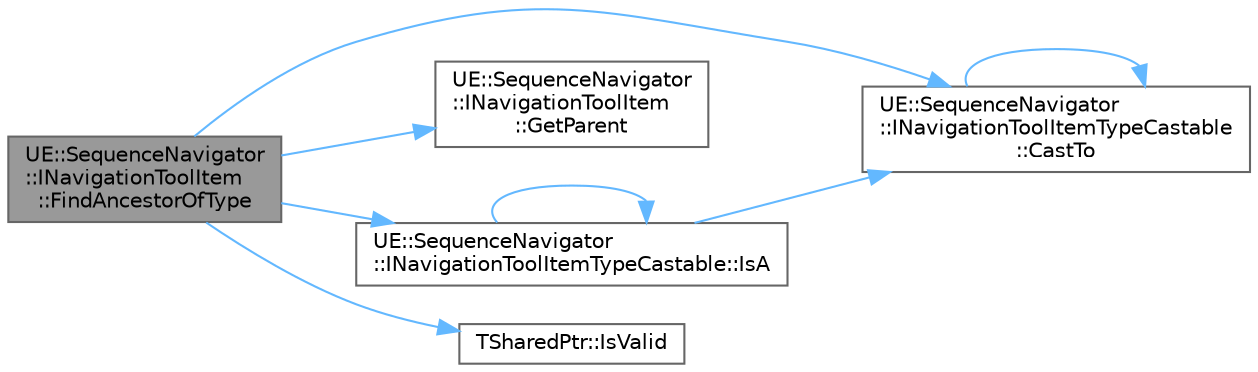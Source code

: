 digraph "UE::SequenceNavigator::INavigationToolItem::FindAncestorOfType"
{
 // INTERACTIVE_SVG=YES
 // LATEX_PDF_SIZE
  bgcolor="transparent";
  edge [fontname=Helvetica,fontsize=10,labelfontname=Helvetica,labelfontsize=10];
  node [fontname=Helvetica,fontsize=10,shape=box,height=0.2,width=0.4];
  rankdir="LR";
  Node1 [id="Node000001",label="UE::SequenceNavigator\l::INavigationToolItem\l::FindAncestorOfType",height=0.2,width=0.4,color="gray40", fillcolor="grey60", style="filled", fontcolor="black",tooltip="Finds the first ancestor view model that implements the given type."];
  Node1 -> Node2 [id="edge1_Node000001_Node000002",color="steelblue1",style="solid",tooltip=" "];
  Node2 [id="Node000002",label="UE::SequenceNavigator\l::INavigationToolItemTypeCastable\l::CastTo",height=0.2,width=0.4,color="grey40", fillcolor="white", style="filled",URL="$d2/d5b/classUE_1_1SequenceNavigator_1_1INavigationToolItemTypeCastable.html#a93e8094ef555de1378b43564c46ca251",tooltip=" "];
  Node2 -> Node2 [id="edge2_Node000002_Node000002",color="steelblue1",style="solid",tooltip=" "];
  Node1 -> Node3 [id="edge3_Node000001_Node000003",color="steelblue1",style="solid",tooltip=" "];
  Node3 [id="Node000003",label="UE::SequenceNavigator\l::INavigationToolItem\l::GetParent",height=0.2,width=0.4,color="grey40", fillcolor="white", style="filled",URL="$de/d6f/classUE_1_1SequenceNavigator_1_1INavigationToolItem.html#a346590d6af270b0fef4d59438298f6b0",tooltip="Gets the Parent of this Item."];
  Node1 -> Node4 [id="edge4_Node000001_Node000004",color="steelblue1",style="solid",tooltip=" "];
  Node4 [id="Node000004",label="UE::SequenceNavigator\l::INavigationToolItemTypeCastable::IsA",height=0.2,width=0.4,color="grey40", fillcolor="white", style="filled",URL="$d2/d5b/classUE_1_1SequenceNavigator_1_1INavigationToolItemTypeCastable.html#a35d5736e5a42468b51a9a37d9d739b66",tooltip=" "];
  Node4 -> Node2 [id="edge5_Node000004_Node000002",color="steelblue1",style="solid",tooltip=" "];
  Node4 -> Node4 [id="edge6_Node000004_Node000004",color="steelblue1",style="solid",tooltip=" "];
  Node1 -> Node5 [id="edge7_Node000001_Node000005",color="steelblue1",style="solid",tooltip=" "];
  Node5 [id="Node000005",label="TSharedPtr::IsValid",height=0.2,width=0.4,color="grey40", fillcolor="white", style="filled",URL="$d8/d2f/classTSharedPtr.html#acb5f7d3a359aaafcebe24b6b19882ad3",tooltip="Checks to see if this shared pointer is actually pointing to an object."];
}
